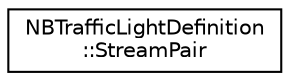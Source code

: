 digraph "Graphical Class Hierarchy"
{
  edge [fontname="Helvetica",fontsize="10",labelfontname="Helvetica",labelfontsize="10"];
  node [fontname="Helvetica",fontsize="10",shape=record];
  rankdir="LR";
  Node0 [label="NBTrafficLightDefinition\l::StreamPair",height=0.2,width=0.4,color="black", fillcolor="white", style="filled",URL="$d7/d37/struct_n_b_traffic_light_definition_1_1_stream_pair.html",tooltip="data structure for caching needsCont information "];
}
